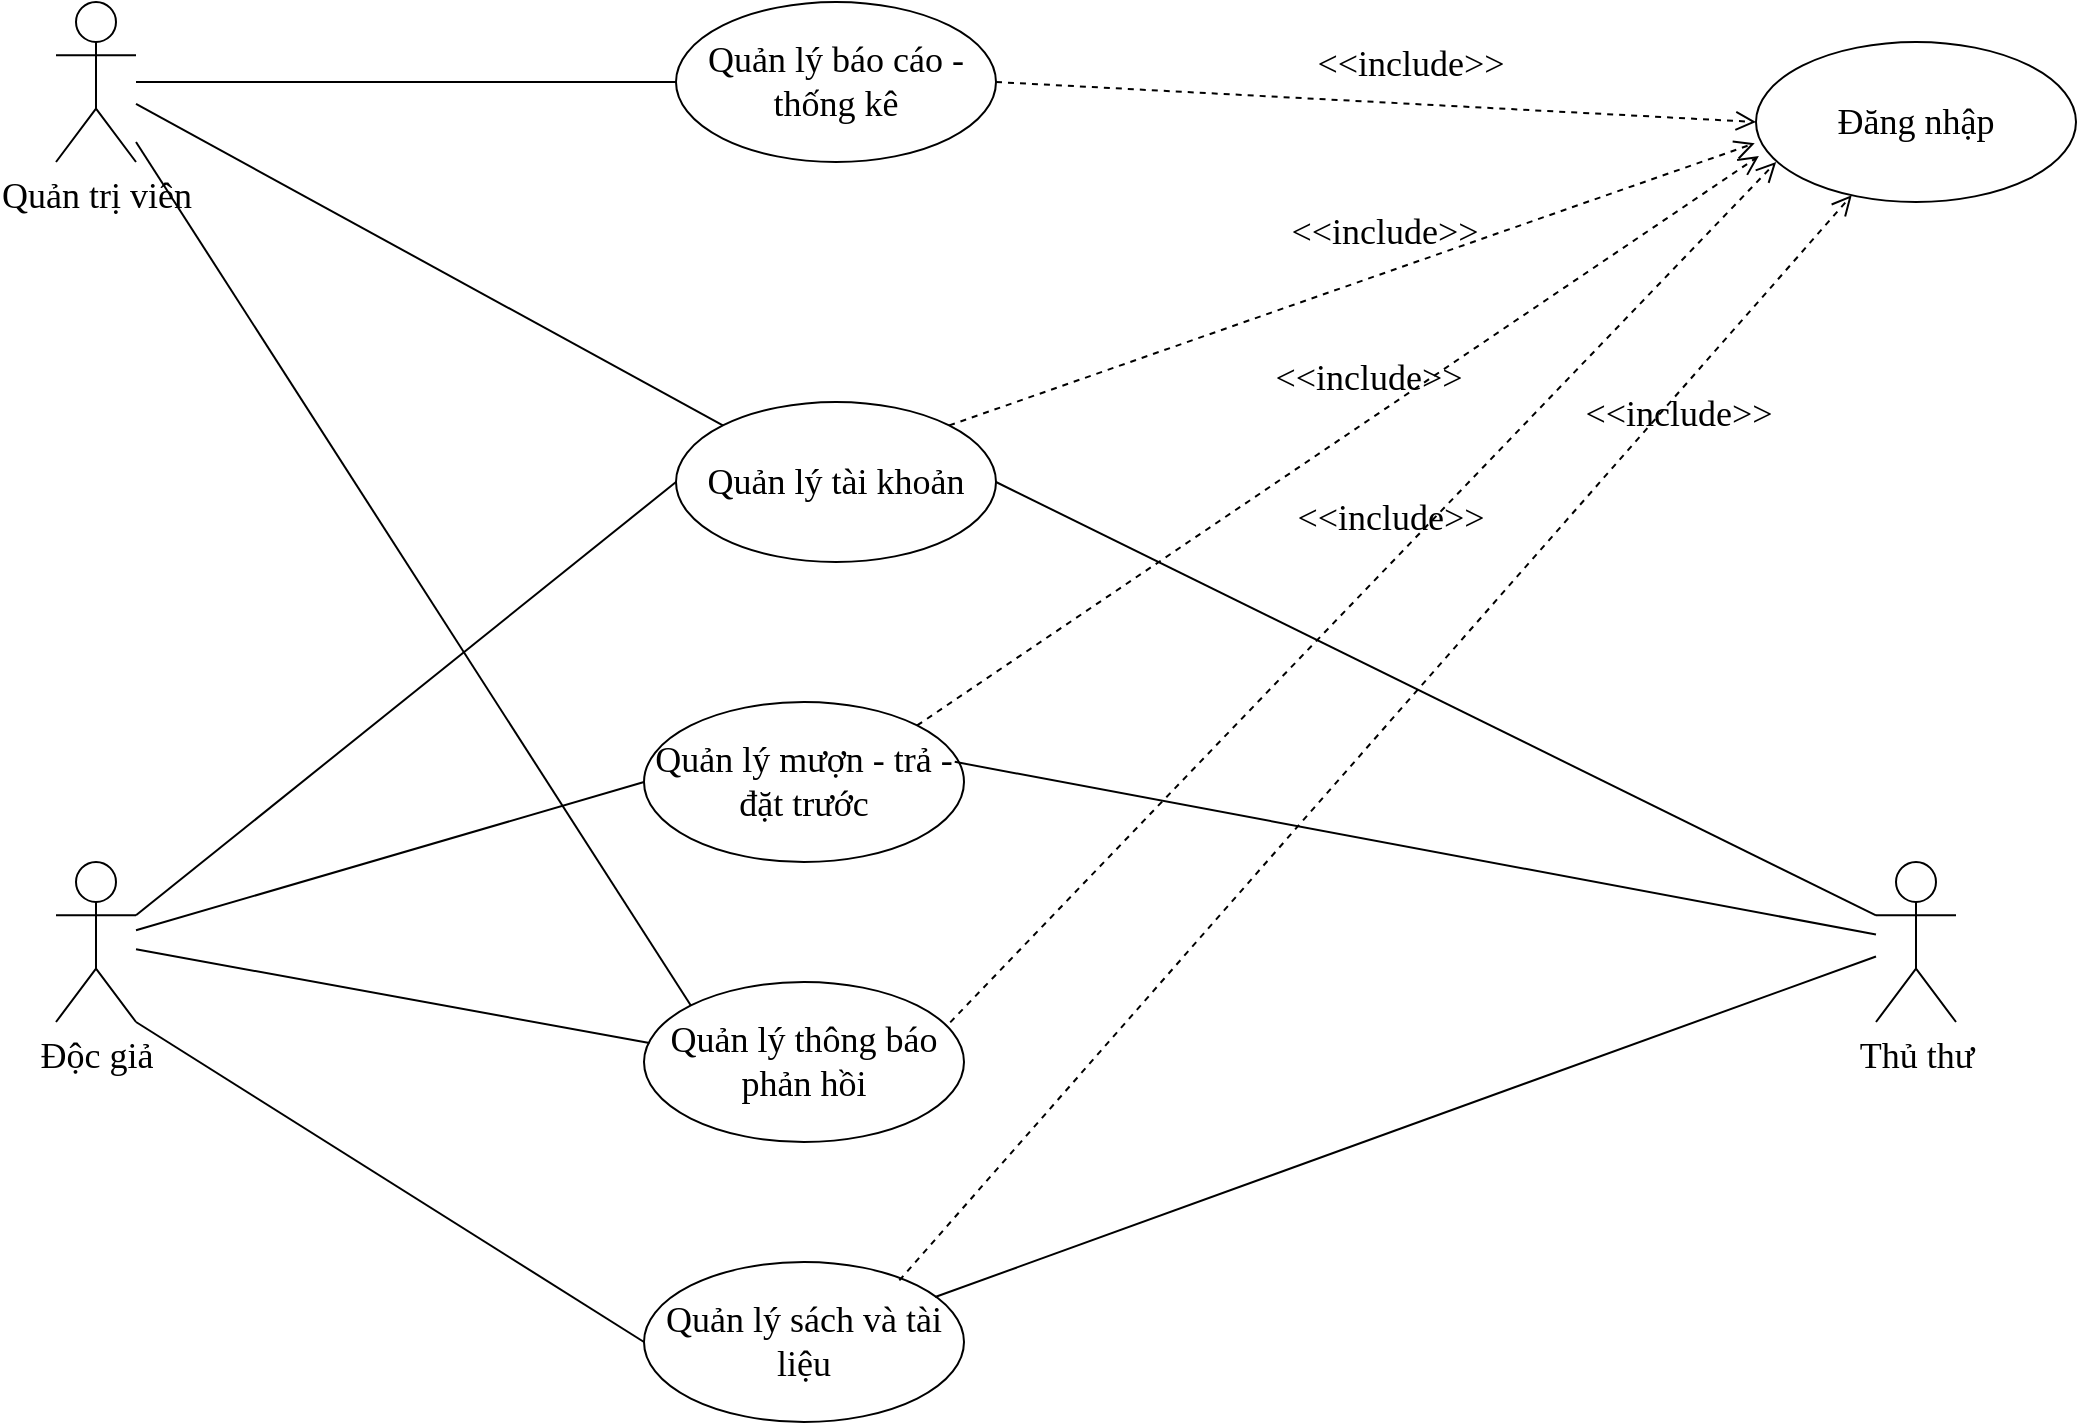 <mxfile version="28.2.3">
  <diagram name="Trang-1" id="-iLQNAYWO_yfD8WC7nWZ">
    <mxGraphModel dx="1830" dy="1972" grid="1" gridSize="10" guides="1" tooltips="1" connect="1" arrows="1" fold="1" page="1" pageScale="1" pageWidth="827" pageHeight="1169" math="0" shadow="0">
      <root>
        <mxCell id="0" />
        <mxCell id="1" parent="0" />
        <mxCell id="UNaLwuiual7ANwMuk55X-2" value="&lt;font style=&quot;font-size: 18px;&quot; face=&quot;Times New Roman&quot;&gt;Độc giả&lt;/font&gt;" style="shape=umlActor;verticalLabelPosition=bottom;verticalAlign=top;html=1;outlineConnect=0;" vertex="1" parent="1">
          <mxGeometry x="120" y="280" width="40" height="80" as="geometry" />
        </mxCell>
        <mxCell id="UNaLwuiual7ANwMuk55X-4" value="&lt;font face=&quot;Times New Roman&quot;&gt;&lt;span style=&quot;font-size: 18px;&quot;&gt;Thủ thư&lt;/span&gt;&lt;/font&gt;" style="shape=umlActor;verticalLabelPosition=bottom;verticalAlign=top;html=1;outlineConnect=0;" vertex="1" parent="1">
          <mxGeometry x="1030" y="280" width="40" height="80" as="geometry" />
        </mxCell>
        <mxCell id="UNaLwuiual7ANwMuk55X-5" value="&lt;font face=&quot;Times New Roman&quot;&gt;&lt;span style=&quot;font-size: 18px;&quot;&gt;Quản trị viên&lt;/span&gt;&lt;/font&gt;" style="shape=umlActor;verticalLabelPosition=bottom;verticalAlign=top;html=1;outlineConnect=0;" vertex="1" parent="1">
          <mxGeometry x="120" y="-150" width="40" height="80" as="geometry" />
        </mxCell>
        <mxCell id="UNaLwuiual7ANwMuk55X-10" value="&lt;font style=&quot;font-size: 18px;&quot; face=&quot;Times New Roman&quot;&gt;Quản lý tài khoản&lt;/font&gt;" style="ellipse;whiteSpace=wrap;html=1;" vertex="1" parent="1">
          <mxGeometry x="430" y="50" width="160" height="80" as="geometry" />
        </mxCell>
        <mxCell id="UNaLwuiual7ANwMuk55X-11" value="&lt;font face=&quot;Times New Roman&quot;&gt;&lt;span style=&quot;font-size: 18px;&quot;&gt;Quản lý mượn - trả - đặt trước&lt;/span&gt;&lt;/font&gt;" style="ellipse;whiteSpace=wrap;html=1;" vertex="1" parent="1">
          <mxGeometry x="414" y="200" width="160" height="80" as="geometry" />
        </mxCell>
        <mxCell id="UNaLwuiual7ANwMuk55X-12" value="&lt;font style=&quot;font-size: 18px;&quot; face=&quot;Times New Roman&quot;&gt;Quản lý sách và tài liệu&lt;/font&gt;" style="ellipse;whiteSpace=wrap;html=1;" vertex="1" parent="1">
          <mxGeometry x="414" y="480" width="160" height="80" as="geometry" />
        </mxCell>
        <mxCell id="UNaLwuiual7ANwMuk55X-13" value="&lt;font face=&quot;Times New Roman&quot;&gt;&lt;span style=&quot;font-size: 18px;&quot;&gt;Quản lý báo cáo - thống kê&lt;/span&gt;&lt;/font&gt;&lt;span style=&quot;color: rgba(0, 0, 0, 0); font-family: monospace; font-size: 0px; text-align: start; text-wrap-mode: nowrap;&quot;&gt;%3CmxGraphModel%3E%3Croot%3E%3CmxCell%20id%3D%220%22%2F%3E%3CmxCell%20id%3D%221%22%20parent%3D%220%22%2F%3E%3CmxCell%20id%3D%222%22%20value%3D%22%26lt%3Bfont%20style%3D%26quot%3Bfont-size%3A%2018px%3B%26quot%3B%20face%3D%26quot%3BTimes%20New%20Roman%26quot%3B%26gt%3BQu%E1%BA%A3n%20l%C3%BD%20t%C3%A0i%20kho%E1%BA%A3n%26lt%3B%2Ffont%26gt%3B%22%20style%3D%22ellipse%3BwhiteSpace%3Dwrap%3Bhtml%3D1%3B%22%20vertex%3D%221%22%20parent%3D%221%22%3E%3CmxGeometry%20x%3D%22360%22%20y%3D%22170%22%20width%3D%22160%22%20height%3D%2280%22%20as%3D%22geometry%22%2F%3E%3C%2FmxCell%3E%3C%2Froot%3E%3C%2FmxGraphModel%3E&lt;/span&gt;" style="ellipse;whiteSpace=wrap;html=1;" vertex="1" parent="1">
          <mxGeometry x="430" y="-150" width="160" height="80" as="geometry" />
        </mxCell>
        <mxCell id="UNaLwuiual7ANwMuk55X-14" value="&lt;font face=&quot;Times New Roman&quot;&gt;&lt;span style=&quot;font-size: 18px;&quot;&gt;Quản lý thông báo phản hồi&lt;/span&gt;&lt;/font&gt;" style="ellipse;whiteSpace=wrap;html=1;" vertex="1" parent="1">
          <mxGeometry x="414" y="340" width="160" height="80" as="geometry" />
        </mxCell>
        <mxCell id="UNaLwuiual7ANwMuk55X-15" value="" style="endArrow=none;html=1;rounded=0;exitX=1;exitY=0.333;exitDx=0;exitDy=0;exitPerimeter=0;entryX=0;entryY=0.5;entryDx=0;entryDy=0;" edge="1" parent="1" source="UNaLwuiual7ANwMuk55X-2" target="UNaLwuiual7ANwMuk55X-10">
          <mxGeometry width="50" height="50" relative="1" as="geometry">
            <mxPoint x="560" y="360" as="sourcePoint" />
            <mxPoint x="610" y="310" as="targetPoint" />
          </mxGeometry>
        </mxCell>
        <mxCell id="UNaLwuiual7ANwMuk55X-16" value="" style="endArrow=none;html=1;rounded=0;entryX=0;entryY=0.5;entryDx=0;entryDy=0;" edge="1" parent="1" source="UNaLwuiual7ANwMuk55X-2" target="UNaLwuiual7ANwMuk55X-11">
          <mxGeometry width="50" height="50" relative="1" as="geometry">
            <mxPoint x="560" y="360" as="sourcePoint" />
            <mxPoint x="610" y="310" as="targetPoint" />
          </mxGeometry>
        </mxCell>
        <mxCell id="UNaLwuiual7ANwMuk55X-17" value="" style="endArrow=none;html=1;rounded=0;entryX=0.971;entryY=0.374;entryDx=0;entryDy=0;entryPerimeter=0;" edge="1" parent="1" source="UNaLwuiual7ANwMuk55X-4" target="UNaLwuiual7ANwMuk55X-11">
          <mxGeometry width="50" height="50" relative="1" as="geometry">
            <mxPoint x="560" y="360" as="sourcePoint" />
            <mxPoint x="410" y="250" as="targetPoint" />
          </mxGeometry>
        </mxCell>
        <mxCell id="UNaLwuiual7ANwMuk55X-18" value="" style="endArrow=none;html=1;rounded=0;exitX=0;exitY=0.333;exitDx=0;exitDy=0;exitPerimeter=0;entryX=1;entryY=0.5;entryDx=0;entryDy=0;" edge="1" parent="1" source="UNaLwuiual7ANwMuk55X-4" target="UNaLwuiual7ANwMuk55X-10">
          <mxGeometry width="50" height="50" relative="1" as="geometry">
            <mxPoint x="560" y="360" as="sourcePoint" />
            <mxPoint x="610" y="310" as="targetPoint" />
          </mxGeometry>
        </mxCell>
        <mxCell id="UNaLwuiual7ANwMuk55X-19" value="" style="endArrow=none;html=1;rounded=0;exitX=0.91;exitY=0.219;exitDx=0;exitDy=0;exitPerimeter=0;" edge="1" parent="1" source="UNaLwuiual7ANwMuk55X-12" target="UNaLwuiual7ANwMuk55X-4">
          <mxGeometry width="50" height="50" relative="1" as="geometry">
            <mxPoint x="560" y="360" as="sourcePoint" />
            <mxPoint x="930" y="110" as="targetPoint" />
          </mxGeometry>
        </mxCell>
        <mxCell id="UNaLwuiual7ANwMuk55X-20" value="" style="endArrow=none;html=1;rounded=0;entryX=0.017;entryY=0.381;entryDx=0;entryDy=0;entryPerimeter=0;" edge="1" parent="1" source="UNaLwuiual7ANwMuk55X-2" target="UNaLwuiual7ANwMuk55X-14">
          <mxGeometry width="50" height="50" relative="1" as="geometry">
            <mxPoint x="560" y="360" as="sourcePoint" />
            <mxPoint x="610" y="310" as="targetPoint" />
          </mxGeometry>
        </mxCell>
        <mxCell id="UNaLwuiual7ANwMuk55X-23" value="" style="endArrow=none;html=1;rounded=0;exitX=1;exitY=1;exitDx=0;exitDy=0;exitPerimeter=0;entryX=0;entryY=0.5;entryDx=0;entryDy=0;" edge="1" parent="1" source="UNaLwuiual7ANwMuk55X-2" target="UNaLwuiual7ANwMuk55X-12">
          <mxGeometry width="50" height="50" relative="1" as="geometry">
            <mxPoint x="560" y="360" as="sourcePoint" />
            <mxPoint x="610" y="310" as="targetPoint" />
          </mxGeometry>
        </mxCell>
        <mxCell id="UNaLwuiual7ANwMuk55X-24" value="" style="endArrow=none;html=1;rounded=0;entryX=0;entryY=0.5;entryDx=0;entryDy=0;" edge="1" parent="1" source="UNaLwuiual7ANwMuk55X-5" target="UNaLwuiual7ANwMuk55X-13">
          <mxGeometry width="50" height="50" relative="1" as="geometry">
            <mxPoint x="560" y="150" as="sourcePoint" />
            <mxPoint x="610" y="100" as="targetPoint" />
          </mxGeometry>
        </mxCell>
        <mxCell id="UNaLwuiual7ANwMuk55X-25" value="" style="endArrow=none;html=1;rounded=0;entryX=0;entryY=0;entryDx=0;entryDy=0;" edge="1" parent="1" source="UNaLwuiual7ANwMuk55X-5" target="UNaLwuiual7ANwMuk55X-10">
          <mxGeometry width="50" height="50" relative="1" as="geometry">
            <mxPoint x="560" y="150" as="sourcePoint" />
            <mxPoint x="610" y="100" as="targetPoint" />
          </mxGeometry>
        </mxCell>
        <mxCell id="UNaLwuiual7ANwMuk55X-30" value="&lt;font style=&quot;font-size: 18px;&quot; face=&quot;Times New Roman&quot;&gt;&amp;lt;&amp;lt;include&amp;gt;&amp;gt;&lt;/font&gt;" style="endArrow=open;startArrow=none;endFill=0;startFill=0;endSize=8;html=1;verticalAlign=bottom;dashed=1;labelBackgroundColor=none;rounded=0;exitX=1;exitY=0.5;exitDx=0;exitDy=0;entryX=0;entryY=0.5;entryDx=0;entryDy=0;" edge="1" parent="1" source="UNaLwuiual7ANwMuk55X-13" target="UNaLwuiual7ANwMuk55X-33">
          <mxGeometry x="0.087" y="6" width="160" relative="1" as="geometry">
            <mxPoint x="510" as="sourcePoint" />
            <mxPoint x="930" y="-80" as="targetPoint" />
            <mxPoint as="offset" />
          </mxGeometry>
        </mxCell>
        <mxCell id="UNaLwuiual7ANwMuk55X-32" value="&lt;font style=&quot;font-size: 18px;&quot; face=&quot;Times New Roman&quot;&gt;&amp;lt;&amp;lt;include&amp;gt;&amp;gt;&lt;/font&gt;" style="endArrow=open;startArrow=none;endFill=0;startFill=0;endSize=8;html=1;verticalAlign=bottom;dashed=1;labelBackgroundColor=none;rounded=0;exitX=1;exitY=0;exitDx=0;exitDy=0;entryX=-0.004;entryY=0.633;entryDx=0;entryDy=0;entryPerimeter=0;" edge="1" parent="1" source="UNaLwuiual7ANwMuk55X-10" target="UNaLwuiual7ANwMuk55X-33">
          <mxGeometry x="0.087" y="6" width="160" relative="1" as="geometry">
            <mxPoint x="630" y="120" as="sourcePoint" />
            <mxPoint x="950" y="-50" as="targetPoint" />
            <mxPoint as="offset" />
          </mxGeometry>
        </mxCell>
        <mxCell id="UNaLwuiual7ANwMuk55X-33" value="&lt;font face=&quot;Times New Roman&quot;&gt;&lt;span style=&quot;font-size: 18px;&quot;&gt;Đăng nhập&lt;/span&gt;&lt;/font&gt;" style="ellipse;whiteSpace=wrap;html=1;" vertex="1" parent="1">
          <mxGeometry x="970" y="-130" width="160" height="80" as="geometry" />
        </mxCell>
        <mxCell id="UNaLwuiual7ANwMuk55X-34" value="&lt;font style=&quot;font-size: 18px;&quot; face=&quot;Times New Roman&quot;&gt;&amp;lt;&amp;lt;include&amp;gt;&amp;gt;&lt;/font&gt;" style="endArrow=open;startArrow=none;endFill=0;startFill=0;endSize=8;html=1;verticalAlign=bottom;dashed=1;labelBackgroundColor=none;rounded=0;exitX=1;exitY=0;exitDx=0;exitDy=0;entryX=0.009;entryY=0.713;entryDx=0;entryDy=0;entryPerimeter=0;" edge="1" parent="1" source="UNaLwuiual7ANwMuk55X-11" target="UNaLwuiual7ANwMuk55X-33">
          <mxGeometry x="0.087" y="6" width="160" relative="1" as="geometry">
            <mxPoint x="830" y="240" as="sourcePoint" />
            <mxPoint x="1210" y="260" as="targetPoint" />
            <mxPoint as="offset" />
          </mxGeometry>
        </mxCell>
        <mxCell id="UNaLwuiual7ANwMuk55X-35" value="&lt;font style=&quot;font-size: 18px;&quot; face=&quot;Times New Roman&quot;&gt;&amp;lt;&amp;lt;include&amp;gt;&amp;gt;&lt;/font&gt;" style="endArrow=open;startArrow=none;endFill=0;startFill=0;endSize=8;html=1;verticalAlign=bottom;dashed=1;labelBackgroundColor=none;rounded=0;exitX=0.957;exitY=0.252;exitDx=0;exitDy=0;entryX=0.063;entryY=0.75;entryDx=0;entryDy=0;exitPerimeter=0;entryPerimeter=0;" edge="1" parent="1" source="UNaLwuiual7ANwMuk55X-14" target="UNaLwuiual7ANwMuk55X-33">
          <mxGeometry x="0.087" y="6" width="160" relative="1" as="geometry">
            <mxPoint x="690" y="340" as="sourcePoint" />
            <mxPoint x="1070" y="360" as="targetPoint" />
            <mxPoint as="offset" />
          </mxGeometry>
        </mxCell>
        <mxCell id="UNaLwuiual7ANwMuk55X-36" value="&lt;font style=&quot;font-size: 18px;&quot; face=&quot;Times New Roman&quot;&gt;&amp;lt;&amp;lt;include&amp;gt;&amp;gt;&lt;/font&gt;" style="endArrow=open;startArrow=none;endFill=0;startFill=0;endSize=8;html=1;verticalAlign=bottom;dashed=1;labelBackgroundColor=none;rounded=0;exitX=0.798;exitY=0.115;exitDx=0;exitDy=0;exitPerimeter=0;" edge="1" parent="1" source="UNaLwuiual7ANwMuk55X-12" target="UNaLwuiual7ANwMuk55X-33">
          <mxGeometry x="0.583" y="-15" width="160" relative="1" as="geometry">
            <mxPoint x="1290" y="270" as="sourcePoint" />
            <mxPoint x="1670" y="290" as="targetPoint" />
            <mxPoint x="1" as="offset" />
          </mxGeometry>
        </mxCell>
        <mxCell id="UNaLwuiual7ANwMuk55X-37" value="" style="endArrow=none;html=1;rounded=0;exitX=1;exitY=0.875;exitDx=0;exitDy=0;exitPerimeter=0;entryX=0;entryY=0;entryDx=0;entryDy=0;" edge="1" parent="1" source="UNaLwuiual7ANwMuk55X-5" target="UNaLwuiual7ANwMuk55X-14">
          <mxGeometry width="50" height="50" relative="1" as="geometry">
            <mxPoint x="630" y="290" as="sourcePoint" />
            <mxPoint x="680" y="240" as="targetPoint" />
          </mxGeometry>
        </mxCell>
      </root>
    </mxGraphModel>
  </diagram>
</mxfile>
